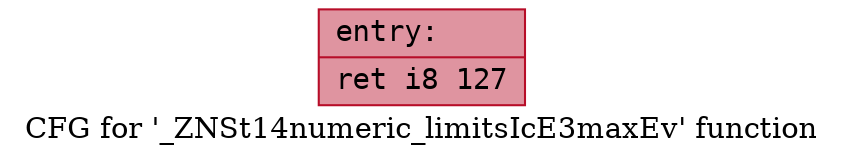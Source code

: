 digraph "CFG for '_ZNSt14numeric_limitsIcE3maxEv' function" {
	label="CFG for '_ZNSt14numeric_limitsIcE3maxEv' function";

	Node0x556bfeceff40 [shape=record,color="#b70d28ff", style=filled, fillcolor="#b70d2870" fontname="Courier",label="{entry:\l|  ret i8 127\l}"];
}

